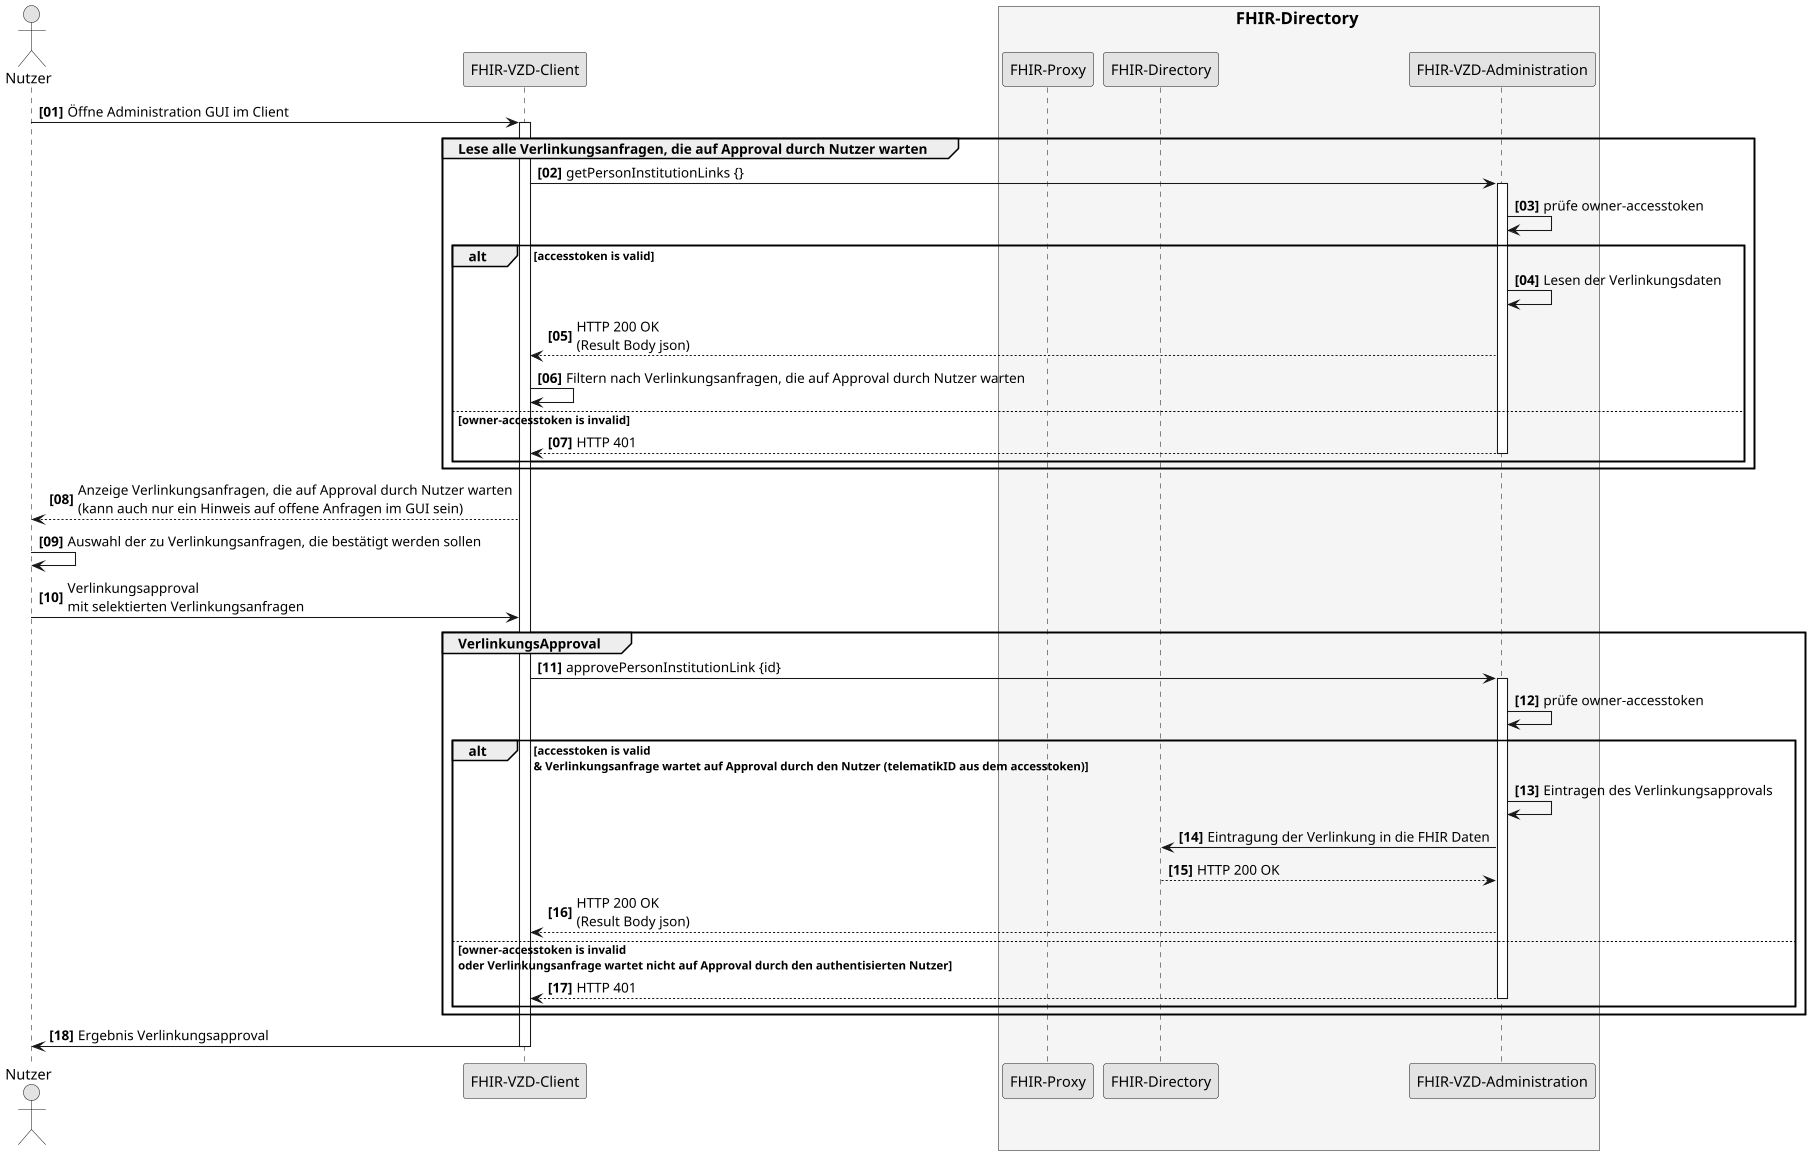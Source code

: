 @startuml SequenceDiagram.FHIR-Directory.linkApproval
skinparam dpi 100
skinparam WrapWidth 200
skinparam monochrome true
autonumber "<b>[00]"

'title "FHIR-Directory, Sequenzdiagram link approval'
actor Nutzer
participant cl as "FHIR-VZD-Client"
box <size:16>FHIR-Directory</size> #WhiteSmoke
  participant fp as "FHIR-Proxy"
  participant fd as "FHIR-Directory"
  participant fa as "FHIR-VZD-Administration"
end box

Nutzer -> cl:Öffne Administration GUI im Client
activate cl


group Lese alle Verlinkungsanfragen, die auf Approval durch Nutzer warten
  cl -> fa: getPersonInstitutionLinks {}
  activate fa
  fa -> fa: prüfe owner-accesstoken

    alt accesstoken is valid
      fa -> fa: Lesen der Verlinkungsdaten
      fa --> cl: HTTP 200 OK\n(Result Body json)
      cl -> cl: Filtern nach Verlinkungsanfragen, die auf Approval durch Nutzer warten
      
     else owner-accesstoken is invalid
      fa --> cl: HTTP 401
      deactivate fa
     end
end

cl --> Nutzer:Anzeige Verlinkungsanfragen, die auf Approval durch Nutzer warten\n(kann auch nur ein Hinweis auf offene Anfragen im GUI sein) 
Nutzer -> Nutzer: Auswahl der zu Verlinkungsanfragen, die bestätigt werden sollen
Nutzer -> cl: Verlinkungsapproval \nmit selektierten Verlinkungsanfragen

group VerlinkungsApproval
  cl -> fa: approvePersonInstitutionLink {id}
  activate fa
  fa -> fa: prüfe owner-accesstoken

    alt accesstoken is valid \n& Verlinkungsanfrage wartet auf Approval durch den Nutzer (telematikID aus dem accesstoken)
      fa -> fa: Eintragen des Verlinkungsapprovals
      fa -> fd: Eintragung der Verlinkung in die FHIR Daten
      fd --> fa: HTTP 200 OK
      fa --> cl: HTTP 200 OK\n(Result Body json)
      
     else owner-accesstoken is invalid\noder Verlinkungsanfrage wartet nicht auf Approval durch den authentisierten Nutzer
      fa --> cl: HTTP 401
      deactivate fa
     end
end

cl -> Nutzer: Ergebnis Verlinkungsapproval

deactivate cl

@enduml
